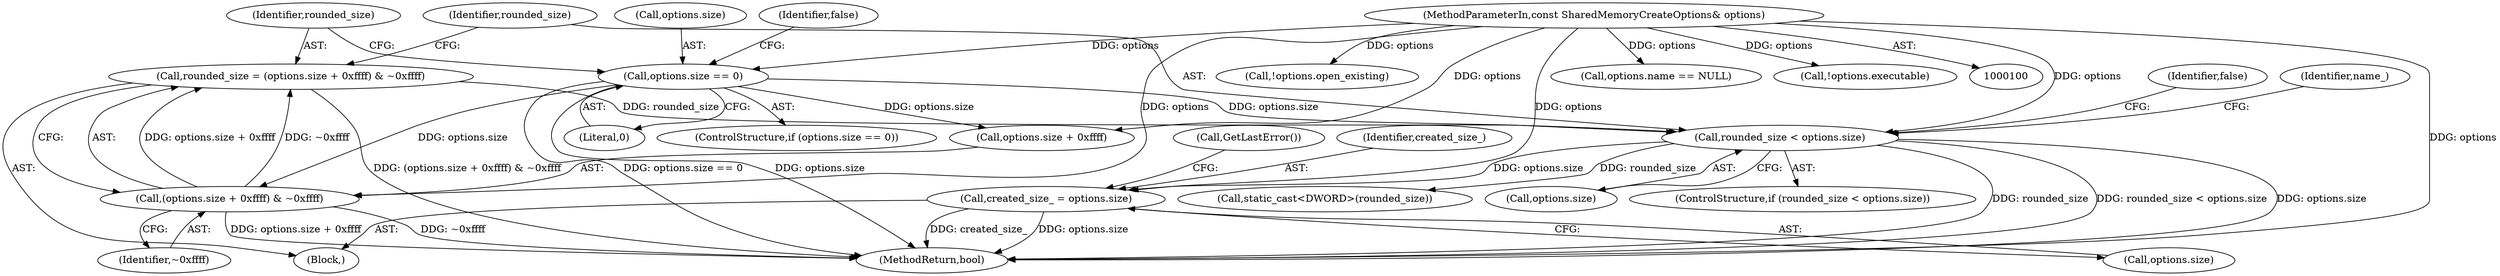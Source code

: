 digraph "0_Chrome_935cb0dee7696d70880f96a71bf5687411bb8cb9@API" {
"1000170" [label="(Call,created_size_ = options.size)"];
"1000130" [label="(Call,rounded_size < options.size)"];
"1000120" [label="(Call,rounded_size = (options.size + 0xffff) & ~0xffff)"];
"1000122" [label="(Call,(options.size + 0xffff) & ~0xffff)"];
"1000112" [label="(Call,options.size == 0)"];
"1000101" [label="(MethodParameterIn,const SharedMemoryCreateOptions& options)"];
"1000128" [label="(Identifier,~0xffff)"];
"1000170" [label="(Call,created_size_ = options.size)"];
"1000177" [label="(Call,GetLastError())"];
"1000113" [label="(Call,options.size)"];
"1000158" [label="(Call,static_cast<DWORD>(rounded_size))"];
"1000112" [label="(Call,options.size == 0)"];
"1000194" [label="(MethodReturn,bool)"];
"1000116" [label="(Literal,0)"];
"1000184" [label="(Call,!options.open_existing)"];
"1000172" [label="(Call,options.size)"];
"1000130" [label="(Call,rounded_size < options.size)"];
"1000131" [label="(Identifier,rounded_size)"];
"1000123" [label="(Call,options.size + 0xffff)"];
"1000101" [label="(MethodParameterIn,const SharedMemoryCreateOptions& options)"];
"1000122" [label="(Call,(options.size + 0xffff) & ~0xffff)"];
"1000118" [label="(Identifier,false)"];
"1000102" [label="(Block,)"];
"1000132" [label="(Call,options.size)"];
"1000141" [label="(Call,options.name == NULL)"];
"1000120" [label="(Call,rounded_size = (options.size + 0xffff) & ~0xffff)"];
"1000111" [label="(ControlStructure,if (options.size == 0))"];
"1000136" [label="(Identifier,false)"];
"1000121" [label="(Identifier,rounded_size)"];
"1000129" [label="(ControlStructure,if (rounded_size < options.size))"];
"1000104" [label="(Call,!options.executable)"];
"1000138" [label="(Identifier,name_)"];
"1000171" [label="(Identifier,created_size_)"];
"1000170" -> "1000102"  [label="AST: "];
"1000170" -> "1000172"  [label="CFG: "];
"1000171" -> "1000170"  [label="AST: "];
"1000172" -> "1000170"  [label="AST: "];
"1000177" -> "1000170"  [label="CFG: "];
"1000170" -> "1000194"  [label="DDG: options.size"];
"1000170" -> "1000194"  [label="DDG: created_size_"];
"1000130" -> "1000170"  [label="DDG: options.size"];
"1000101" -> "1000170"  [label="DDG: options"];
"1000130" -> "1000129"  [label="AST: "];
"1000130" -> "1000132"  [label="CFG: "];
"1000131" -> "1000130"  [label="AST: "];
"1000132" -> "1000130"  [label="AST: "];
"1000136" -> "1000130"  [label="CFG: "];
"1000138" -> "1000130"  [label="CFG: "];
"1000130" -> "1000194"  [label="DDG: rounded_size"];
"1000130" -> "1000194"  [label="DDG: rounded_size < options.size"];
"1000130" -> "1000194"  [label="DDG: options.size"];
"1000120" -> "1000130"  [label="DDG: rounded_size"];
"1000101" -> "1000130"  [label="DDG: options"];
"1000112" -> "1000130"  [label="DDG: options.size"];
"1000130" -> "1000158"  [label="DDG: rounded_size"];
"1000120" -> "1000102"  [label="AST: "];
"1000120" -> "1000122"  [label="CFG: "];
"1000121" -> "1000120"  [label="AST: "];
"1000122" -> "1000120"  [label="AST: "];
"1000131" -> "1000120"  [label="CFG: "];
"1000120" -> "1000194"  [label="DDG: (options.size + 0xffff) & ~0xffff"];
"1000122" -> "1000120"  [label="DDG: options.size + 0xffff"];
"1000122" -> "1000120"  [label="DDG: ~0xffff"];
"1000122" -> "1000128"  [label="CFG: "];
"1000123" -> "1000122"  [label="AST: "];
"1000128" -> "1000122"  [label="AST: "];
"1000122" -> "1000194"  [label="DDG: options.size + 0xffff"];
"1000122" -> "1000194"  [label="DDG: ~0xffff"];
"1000112" -> "1000122"  [label="DDG: options.size"];
"1000101" -> "1000122"  [label="DDG: options"];
"1000112" -> "1000111"  [label="AST: "];
"1000112" -> "1000116"  [label="CFG: "];
"1000113" -> "1000112"  [label="AST: "];
"1000116" -> "1000112"  [label="AST: "];
"1000118" -> "1000112"  [label="CFG: "];
"1000121" -> "1000112"  [label="CFG: "];
"1000112" -> "1000194"  [label="DDG: options.size == 0"];
"1000112" -> "1000194"  [label="DDG: options.size"];
"1000101" -> "1000112"  [label="DDG: options"];
"1000112" -> "1000123"  [label="DDG: options.size"];
"1000101" -> "1000100"  [label="AST: "];
"1000101" -> "1000194"  [label="DDG: options"];
"1000101" -> "1000104"  [label="DDG: options"];
"1000101" -> "1000123"  [label="DDG: options"];
"1000101" -> "1000141"  [label="DDG: options"];
"1000101" -> "1000184"  [label="DDG: options"];
}

